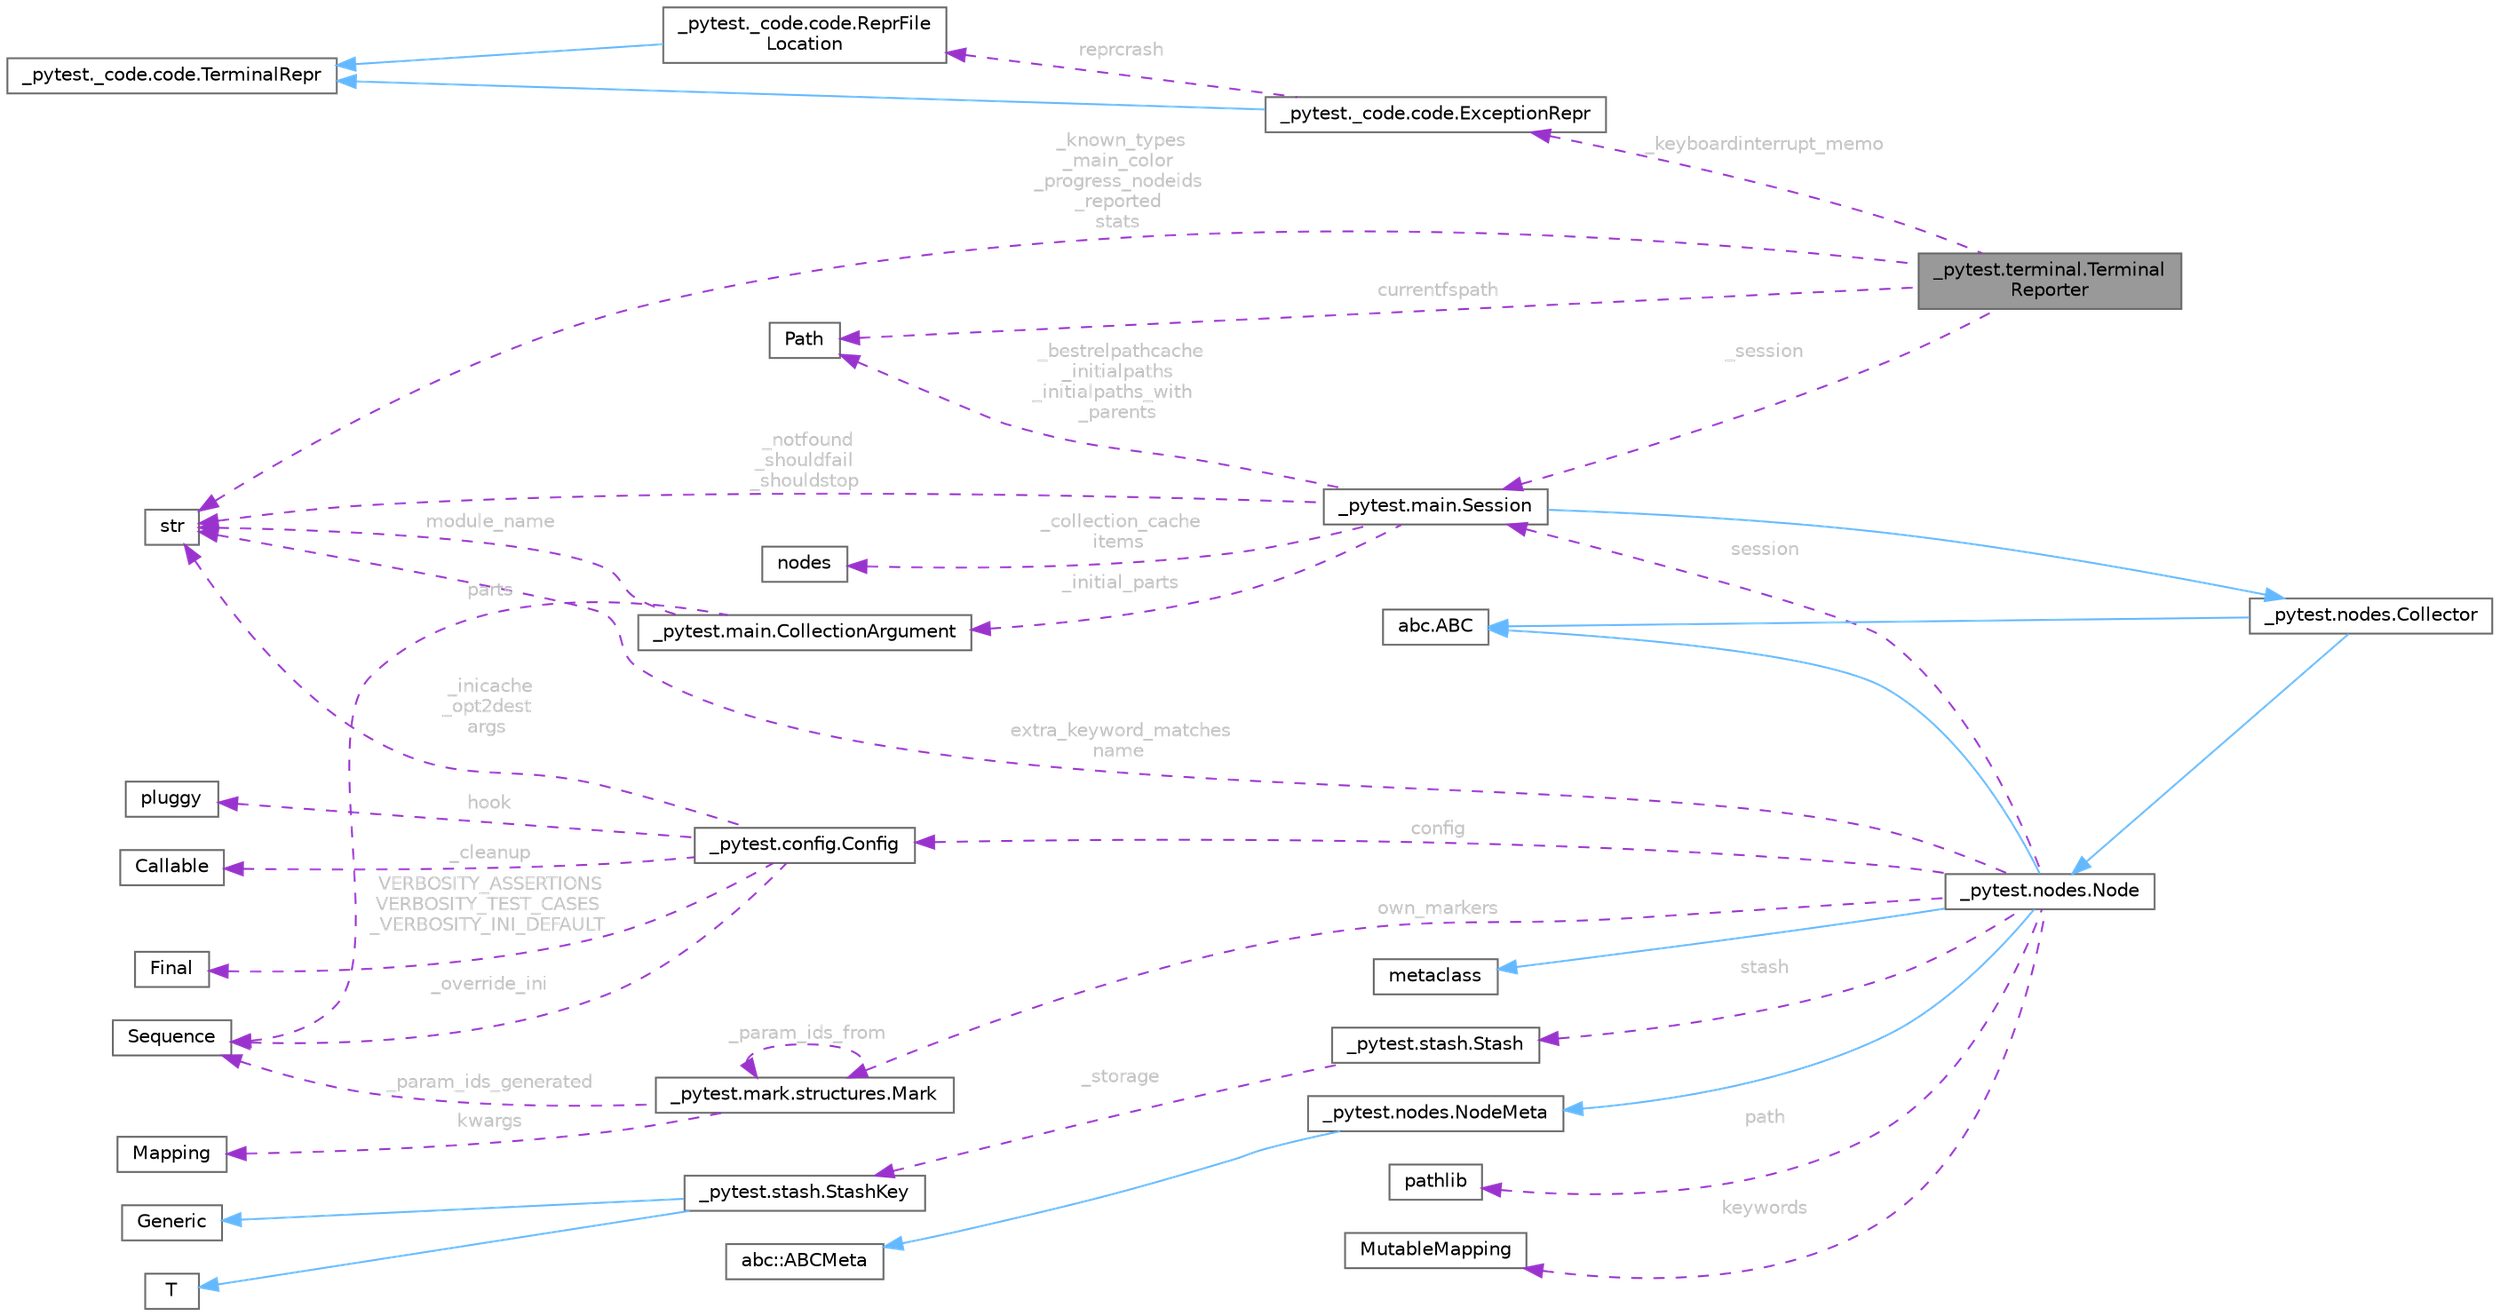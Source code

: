 digraph "_pytest.terminal.TerminalReporter"
{
 // LATEX_PDF_SIZE
  bgcolor="transparent";
  edge [fontname=Helvetica,fontsize=10,labelfontname=Helvetica,labelfontsize=10];
  node [fontname=Helvetica,fontsize=10,shape=box,height=0.2,width=0.4];
  rankdir="LR";
  Node1 [id="Node000001",label="_pytest.terminal.Terminal\lReporter",height=0.2,width=0.4,color="gray40", fillcolor="grey60", style="filled", fontcolor="black",tooltip=" "];
  Node2 -> Node1 [id="edge1_Node000001_Node000002",dir="back",color="darkorchid3",style="dashed",tooltip=" ",label=" _session",fontcolor="grey" ];
  Node2 [id="Node000002",label="_pytest.main.Session",height=0.2,width=0.4,color="gray40", fillcolor="white", style="filled",URL="$class__pytest_1_1main_1_1_session.html",tooltip=" "];
  Node3 -> Node2 [id="edge2_Node000002_Node000003",dir="back",color="steelblue1",style="solid",tooltip=" "];
  Node3 [id="Node000003",label="_pytest.nodes.Collector",height=0.2,width=0.4,color="gray40", fillcolor="white", style="filled",URL="$class__pytest_1_1nodes_1_1_collector.html",tooltip=" "];
  Node4 -> Node3 [id="edge3_Node000003_Node000004",dir="back",color="steelblue1",style="solid",tooltip=" "];
  Node4 [id="Node000004",label="_pytest.nodes.Node",height=0.2,width=0.4,color="gray40", fillcolor="white", style="filled",URL="$class__pytest_1_1nodes_1_1_node.html",tooltip=" "];
  Node5 -> Node4 [id="edge4_Node000004_Node000005",dir="back",color="steelblue1",style="solid",tooltip=" "];
  Node5 [id="Node000005",label="abc.ABC",height=0.2,width=0.4,color="gray40", fillcolor="white", style="filled",tooltip=" "];
  Node6 -> Node4 [id="edge5_Node000004_Node000006",dir="back",color="steelblue1",style="solid",tooltip=" "];
  Node6 [id="Node000006",label="metaclass",height=0.2,width=0.4,color="gray40", fillcolor="white", style="filled",tooltip=" "];
  Node7 -> Node4 [id="edge6_Node000004_Node000007",dir="back",color="steelblue1",style="solid",tooltip=" "];
  Node7 [id="Node000007",label="_pytest.nodes.NodeMeta",height=0.2,width=0.4,color="gray40", fillcolor="white", style="filled",URL="$class__pytest_1_1nodes_1_1_node_meta.html",tooltip=" "];
  Node8 -> Node7 [id="edge7_Node000007_Node000008",dir="back",color="steelblue1",style="solid",tooltip=" "];
  Node8 [id="Node000008",label="abc::ABCMeta",height=0.2,width=0.4,color="gray40", fillcolor="white", style="filled",tooltip=" "];
  Node9 -> Node4 [id="edge8_Node000004_Node000009",dir="back",color="darkorchid3",style="dashed",tooltip=" ",label=" extra_keyword_matches\nname",fontcolor="grey" ];
  Node9 [id="Node000009",label="str",height=0.2,width=0.4,color="gray40", fillcolor="white", style="filled",tooltip=" "];
  Node10 -> Node4 [id="edge9_Node000004_Node000010",dir="back",color="darkorchid3",style="dashed",tooltip=" ",label=" config",fontcolor="grey" ];
  Node10 [id="Node000010",label="_pytest.config.Config",height=0.2,width=0.4,color="gray40", fillcolor="white", style="filled",URL="$class__pytest_1_1config_1_1_config.html",tooltip=" "];
  Node11 -> Node10 [id="edge10_Node000010_Node000011",dir="back",color="darkorchid3",style="dashed",tooltip=" ",label=" VERBOSITY_ASSERTIONS\nVERBOSITY_TEST_CASES\n_VERBOSITY_INI_DEFAULT",fontcolor="grey" ];
  Node11 [id="Node000011",label="Final",height=0.2,width=0.4,color="gray40", fillcolor="white", style="filled",tooltip=" "];
  Node12 -> Node10 [id="edge11_Node000010_Node000012",dir="back",color="darkorchid3",style="dashed",tooltip=" ",label=" hook",fontcolor="grey" ];
  Node12 [id="Node000012",label="pluggy",height=0.2,width=0.4,color="gray40", fillcolor="white", style="filled",tooltip=" "];
  Node9 -> Node10 [id="edge12_Node000010_Node000009",dir="back",color="darkorchid3",style="dashed",tooltip=" ",label=" _inicache\n_opt2dest\nargs",fontcolor="grey" ];
  Node13 -> Node10 [id="edge13_Node000010_Node000013",dir="back",color="darkorchid3",style="dashed",tooltip=" ",label=" _override_ini",fontcolor="grey" ];
  Node13 [id="Node000013",label="Sequence",height=0.2,width=0.4,color="gray40", fillcolor="white", style="filled",tooltip=" "];
  Node14 -> Node10 [id="edge14_Node000010_Node000014",dir="back",color="darkorchid3",style="dashed",tooltip=" ",label=" _cleanup",fontcolor="grey" ];
  Node14 [id="Node000014",label="Callable",height=0.2,width=0.4,color="gray40", fillcolor="white", style="filled",tooltip=" "];
  Node2 -> Node4 [id="edge15_Node000004_Node000002",dir="back",color="darkorchid3",style="dashed",tooltip=" ",label=" session",fontcolor="grey" ];
  Node15 -> Node4 [id="edge16_Node000004_Node000015",dir="back",color="darkorchid3",style="dashed",tooltip=" ",label=" path",fontcolor="grey" ];
  Node15 [id="Node000015",label="pathlib",height=0.2,width=0.4,color="gray40", fillcolor="white", style="filled",tooltip=" "];
  Node16 -> Node4 [id="edge17_Node000004_Node000016",dir="back",color="darkorchid3",style="dashed",tooltip=" ",label=" keywords",fontcolor="grey" ];
  Node16 [id="Node000016",label="MutableMapping",height=0.2,width=0.4,color="gray40", fillcolor="white", style="filled",tooltip=" "];
  Node17 -> Node4 [id="edge18_Node000004_Node000017",dir="back",color="darkorchid3",style="dashed",tooltip=" ",label=" own_markers",fontcolor="grey" ];
  Node17 [id="Node000017",label="_pytest.mark.structures.Mark",height=0.2,width=0.4,color="gray40", fillcolor="white", style="filled",URL="$class__pytest_1_1mark_1_1structures_1_1_mark.html",tooltip=" "];
  Node18 -> Node17 [id="edge19_Node000017_Node000018",dir="back",color="darkorchid3",style="dashed",tooltip=" ",label=" kwargs",fontcolor="grey" ];
  Node18 [id="Node000018",label="Mapping",height=0.2,width=0.4,color="gray40", fillcolor="white", style="filled",tooltip=" "];
  Node17 -> Node17 [id="edge20_Node000017_Node000017",dir="back",color="darkorchid3",style="dashed",tooltip=" ",label=" _param_ids_from",fontcolor="grey" ];
  Node13 -> Node17 [id="edge21_Node000017_Node000013",dir="back",color="darkorchid3",style="dashed",tooltip=" ",label=" _param_ids_generated",fontcolor="grey" ];
  Node19 -> Node4 [id="edge22_Node000004_Node000019",dir="back",color="darkorchid3",style="dashed",tooltip=" ",label=" stash",fontcolor="grey" ];
  Node19 [id="Node000019",label="_pytest.stash.Stash",height=0.2,width=0.4,color="gray40", fillcolor="white", style="filled",URL="$class__pytest_1_1stash_1_1_stash.html",tooltip=" "];
  Node20 -> Node19 [id="edge23_Node000019_Node000020",dir="back",color="darkorchid3",style="dashed",tooltip=" ",label=" _storage",fontcolor="grey" ];
  Node20 [id="Node000020",label="_pytest.stash.StashKey",height=0.2,width=0.4,color="gray40", fillcolor="white", style="filled",URL="$class__pytest_1_1stash_1_1_stash_key.html",tooltip=" "];
  Node21 -> Node20 [id="edge24_Node000020_Node000021",dir="back",color="steelblue1",style="solid",tooltip=" "];
  Node21 [id="Node000021",label="Generic",height=0.2,width=0.4,color="gray40", fillcolor="white", style="filled",tooltip=" "];
  Node22 -> Node20 [id="edge25_Node000020_Node000022",dir="back",color="steelblue1",style="solid",tooltip=" "];
  Node22 [id="Node000022",label="T",height=0.2,width=0.4,color="gray40", fillcolor="white", style="filled",tooltip=" "];
  Node5 -> Node3 [id="edge26_Node000003_Node000005",dir="back",color="steelblue1",style="solid",tooltip=" "];
  Node9 -> Node2 [id="edge27_Node000002_Node000009",dir="back",color="darkorchid3",style="dashed",tooltip=" ",label=" _notfound\n_shouldfail\n_shouldstop",fontcolor="grey" ];
  Node23 -> Node2 [id="edge28_Node000002_Node000023",dir="back",color="darkorchid3",style="dashed",tooltip=" ",label=" _bestrelpathcache\n_initialpaths\n_initialpaths_with\l_parents",fontcolor="grey" ];
  Node23 [id="Node000023",label="Path",height=0.2,width=0.4,color="gray40", fillcolor="white", style="filled",tooltip=" "];
  Node24 -> Node2 [id="edge29_Node000002_Node000024",dir="back",color="darkorchid3",style="dashed",tooltip=" ",label=" _initial_parts",fontcolor="grey" ];
  Node24 [id="Node000024",label="_pytest.main.CollectionArgument",height=0.2,width=0.4,color="gray40", fillcolor="white", style="filled",URL="$class__pytest_1_1main_1_1_collection_argument.html",tooltip=" "];
  Node13 -> Node24 [id="edge30_Node000024_Node000013",dir="back",color="darkorchid3",style="dashed",tooltip=" ",label=" parts",fontcolor="grey" ];
  Node9 -> Node24 [id="edge31_Node000024_Node000009",dir="back",color="darkorchid3",style="dashed",tooltip=" ",label=" module_name",fontcolor="grey" ];
  Node25 -> Node2 [id="edge32_Node000002_Node000025",dir="back",color="darkorchid3",style="dashed",tooltip=" ",label=" _collection_cache\nitems",fontcolor="grey" ];
  Node25 [id="Node000025",label="nodes",height=0.2,width=0.4,color="gray40", fillcolor="white", style="filled",tooltip=" "];
  Node9 -> Node1 [id="edge33_Node000001_Node000009",dir="back",color="darkorchid3",style="dashed",tooltip=" ",label=" _known_types\n_main_color\n_progress_nodeids\l_reported\nstats",fontcolor="grey" ];
  Node23 -> Node1 [id="edge34_Node000001_Node000023",dir="back",color="darkorchid3",style="dashed",tooltip=" ",label=" currentfspath",fontcolor="grey" ];
  Node26 -> Node1 [id="edge35_Node000001_Node000026",dir="back",color="darkorchid3",style="dashed",tooltip=" ",label=" _keyboardinterrupt_memo",fontcolor="grey" ];
  Node26 [id="Node000026",label="_pytest._code.code.ExceptionRepr",height=0.2,width=0.4,color="gray40", fillcolor="white", style="filled",URL="$class__pytest_1_1__code_1_1code_1_1_exception_repr.html",tooltip=" "];
  Node27 -> Node26 [id="edge36_Node000026_Node000027",dir="back",color="steelblue1",style="solid",tooltip=" "];
  Node27 [id="Node000027",label="_pytest._code.code.TerminalRepr",height=0.2,width=0.4,color="gray40", fillcolor="white", style="filled",URL="$class__pytest_1_1__code_1_1code_1_1_terminal_repr.html",tooltip=" "];
  Node28 -> Node26 [id="edge37_Node000026_Node000028",dir="back",color="darkorchid3",style="dashed",tooltip=" ",label=" reprcrash",fontcolor="grey" ];
  Node28 [id="Node000028",label="_pytest._code.code.ReprFile\lLocation",height=0.2,width=0.4,color="gray40", fillcolor="white", style="filled",URL="$class__pytest_1_1__code_1_1code_1_1_repr_file_location.html",tooltip=" "];
  Node27 -> Node28 [id="edge38_Node000028_Node000027",dir="back",color="steelblue1",style="solid",tooltip=" "];
}
